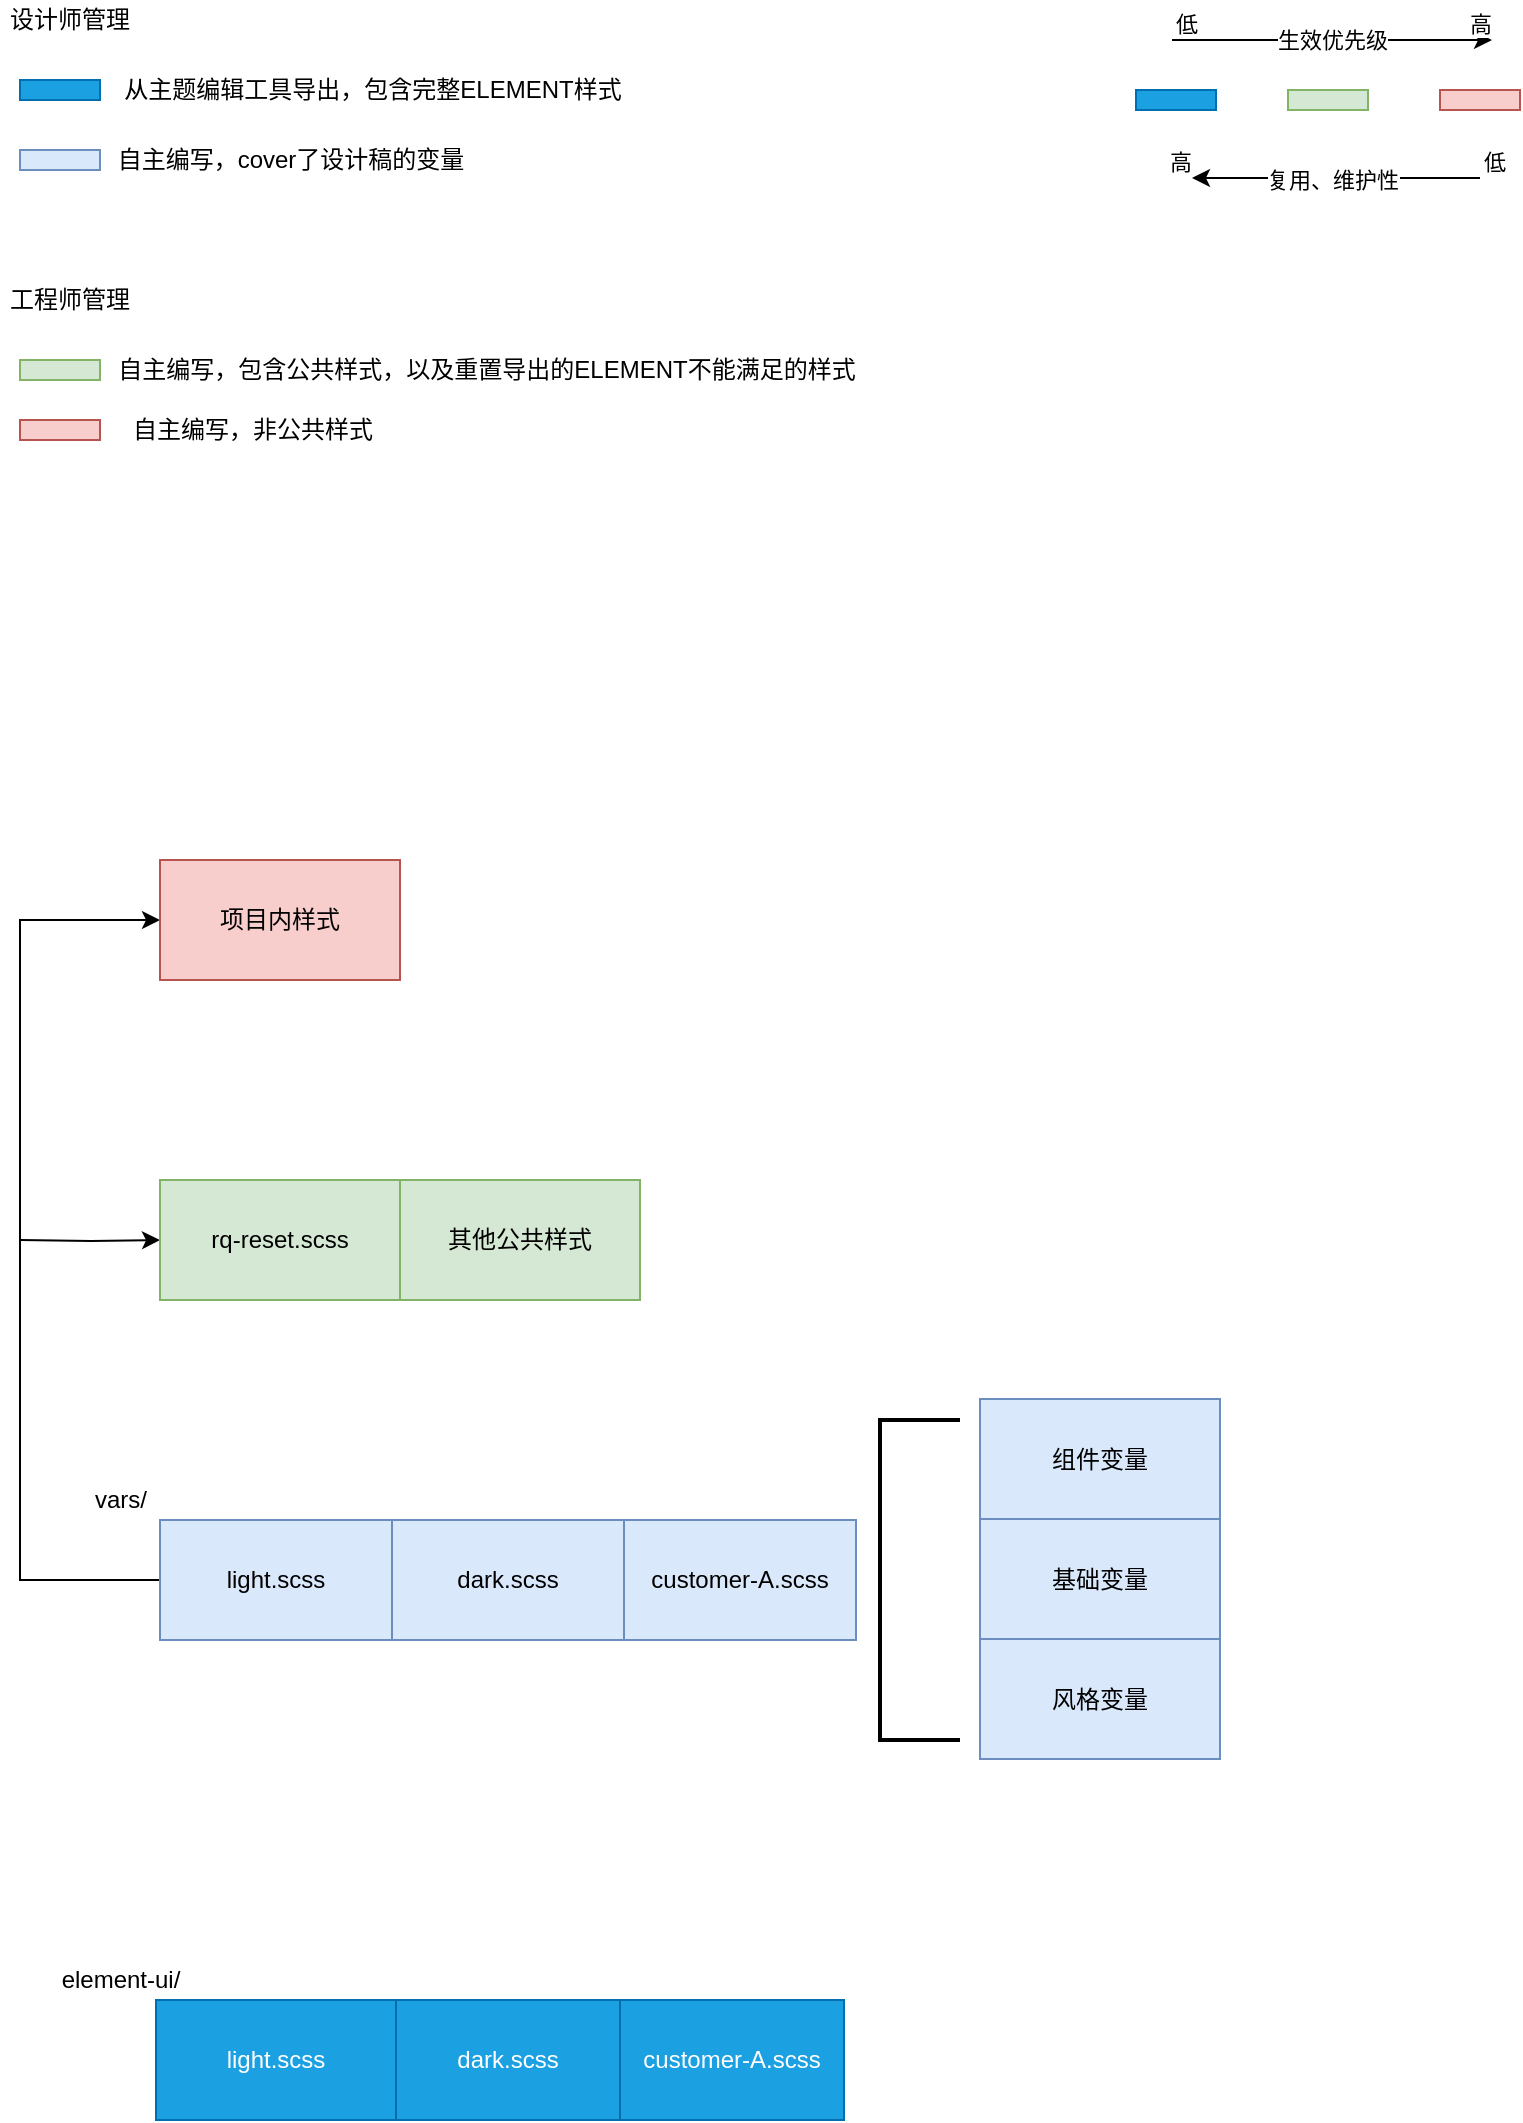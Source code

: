 <mxfile version="13.9.6" type="google"><diagram id="uR0QmgHeQthe4gF-VEY_" name="Page-1"><mxGraphModel dx="946" dy="2251" grid="1" gridSize="10" guides="1" tooltips="1" connect="1" arrows="1" fold="1" page="1" pageScale="1" pageWidth="827" pageHeight="1169" math="0" shadow="0"><root><mxCell id="0"/><mxCell id="1" parent="0"/><mxCell id="kWGqglS77Hu63aXjjs5o-1" value="dark.scss" style="rounded=0;whiteSpace=wrap;html=1;fillColor=#1ba1e2;strokeColor=#006EAF;fontColor=#ffffff;" parent="1" vertex="1"><mxGeometry x="218" y="1030" width="112" height="60" as="geometry"/></mxCell><mxCell id="kWGqglS77Hu63aXjjs5o-2" value="light.scss" style="rounded=0;whiteSpace=wrap;html=1;fillColor=#1ba1e2;strokeColor=#006EAF;fontColor=#ffffff;" parent="1" vertex="1"><mxGeometry x="98" y="1030" width="120" height="60" as="geometry"/></mxCell><mxCell id="kWGqglS77Hu63aXjjs5o-4" value="customer-A.scss" style="rounded=0;whiteSpace=wrap;html=1;fillColor=#1ba1e2;strokeColor=#006EAF;fontColor=#ffffff;" parent="1" vertex="1"><mxGeometry x="330" y="1030" width="112" height="60" as="geometry"/></mxCell><mxCell id="ekt1hA2vBkNq1eMBEix6-1" value="customer-A.scss" style="rounded=0;whiteSpace=wrap;html=1;fillColor=#dae8fc;strokeColor=#6c8ebf;" parent="1" vertex="1"><mxGeometry x="332" y="790" width="116" height="60" as="geometry"/></mxCell><mxCell id="ekt1hA2vBkNq1eMBEix6-3" value="风格变量" style="rounded=0;whiteSpace=wrap;html=1;fillColor=#dae8fc;strokeColor=#6c8ebf;" parent="1" vertex="1"><mxGeometry x="510" y="849.5" width="120" height="60" as="geometry"/></mxCell><mxCell id="ekt1hA2vBkNq1eMBEix6-4" value="组件变量" style="rounded=0;whiteSpace=wrap;html=1;fillColor=#dae8fc;strokeColor=#6c8ebf;" parent="1" vertex="1"><mxGeometry x="510" y="729.5" width="120" height="60" as="geometry"/></mxCell><mxCell id="gL-bYp8mY6dympsh6ueu-11" style="edgeStyle=orthogonalEdgeStyle;rounded=0;orthogonalLoop=1;jettySize=auto;html=1;exitX=0;exitY=0.5;exitDx=0;exitDy=0;entryX=0;entryY=0.5;entryDx=0;entryDy=0;" edge="1" parent="1" source="ekt1hA2vBkNq1eMBEix6-7" target="ekt1hA2vBkNq1eMBEix6-60"><mxGeometry relative="1" as="geometry"><mxPoint x="40" y="480" as="targetPoint"/><Array as="points"><mxPoint x="30" y="820"/><mxPoint x="30" y="490"/></Array></mxGeometry></mxCell><mxCell id="ekt1hA2vBkNq1eMBEix6-7" value="light.scss" style="rounded=0;whiteSpace=wrap;html=1;fillColor=#dae8fc;strokeColor=#6c8ebf;" parent="1" vertex="1"><mxGeometry x="100" y="790" width="116" height="60" as="geometry"/></mxCell><mxCell id="ekt1hA2vBkNq1eMBEix6-8" value="dark.scss" style="rounded=0;whiteSpace=wrap;html=1;fillColor=#dae8fc;strokeColor=#6c8ebf;" parent="1" vertex="1"><mxGeometry x="216" y="790" width="116" height="60" as="geometry"/></mxCell><mxCell id="ekt1hA2vBkNq1eMBEix6-9" value="设计师管理" style="text;html=1;strokeColor=none;fillColor=none;align=center;verticalAlign=middle;whiteSpace=wrap;rounded=0;" parent="1" vertex="1"><mxGeometry x="20" y="30" width="70" height="20" as="geometry"/></mxCell><mxCell id="ekt1hA2vBkNq1eMBEix6-10" value="" style="rounded=0;whiteSpace=wrap;html=1;fillColor=#1ba1e2;strokeColor=#006EAF;fontColor=#ffffff;" parent="1" vertex="1"><mxGeometry x="30" y="70" width="40" height="10" as="geometry"/></mxCell><mxCell id="ekt1hA2vBkNq1eMBEix6-12" value="从主题编辑工具导出，包含完整ELEMENT样式" style="text;html=1;align=center;verticalAlign=middle;resizable=0;points=[];autosize=1;" parent="1" vertex="1"><mxGeometry x="76" y="65" width="260" height="20" as="geometry"/></mxCell><mxCell id="ekt1hA2vBkNq1eMBEix6-14" value="" style="rounded=0;whiteSpace=wrap;html=1;fillColor=#dae8fc;strokeColor=#6c8ebf;" parent="1" vertex="1"><mxGeometry x="30" y="105" width="40" height="10" as="geometry"/></mxCell><mxCell id="ekt1hA2vBkNq1eMBEix6-16" value="自主编写，cover了设计稿的变量" style="text;html=1;align=center;verticalAlign=middle;resizable=0;points=[];autosize=1;" parent="1" vertex="1"><mxGeometry x="70" y="100" width="190" height="20" as="geometry"/></mxCell><mxCell id="ekt1hA2vBkNq1eMBEix6-19" style="edgeStyle=orthogonalEdgeStyle;rounded=0;orthogonalLoop=1;jettySize=auto;html=1;exitX=0.5;exitY=1;exitDx=0;exitDy=0;" parent="1" source="ekt1hA2vBkNq1eMBEix6-3" target="ekt1hA2vBkNq1eMBEix6-3" edge="1"><mxGeometry relative="1" as="geometry"/></mxCell><mxCell id="gL-bYp8mY6dympsh6ueu-12" style="edgeStyle=orthogonalEdgeStyle;rounded=0;orthogonalLoop=1;jettySize=auto;html=1;exitX=0;exitY=0.5;exitDx=0;exitDy=0;entryX=0;entryY=0.5;entryDx=0;entryDy=0;" edge="1" parent="1" target="ekt1hA2vBkNq1eMBEix6-20"><mxGeometry relative="1" as="geometry"><mxPoint x="30" y="650" as="sourcePoint"/></mxGeometry></mxCell><mxCell id="ekt1hA2vBkNq1eMBEix6-20" value="rq-reset.scss" style="rounded=0;whiteSpace=wrap;html=1;fillColor=#d5e8d4;strokeColor=#82b366;" parent="1" vertex="1"><mxGeometry x="100" y="620" width="120" height="60" as="geometry"/></mxCell><mxCell id="ekt1hA2vBkNq1eMBEix6-21" value="" style="rounded=0;whiteSpace=wrap;html=1;fillColor=#d5e8d4;strokeColor=#82b366;" parent="1" vertex="1"><mxGeometry x="30" y="210" width="40" height="10" as="geometry"/></mxCell><mxCell id="ekt1hA2vBkNq1eMBEix6-22" value="自主编写，包含公共样式，以及重置导出的ELEMENT不能满足的样式" style="text;html=1;align=center;verticalAlign=middle;resizable=0;points=[];autosize=1;" parent="1" vertex="1"><mxGeometry x="73" y="205" width="380" height="20" as="geometry"/></mxCell><mxCell id="ekt1hA2vBkNq1eMBEix6-23" value="工程师管理" style="text;html=1;strokeColor=none;fillColor=none;align=center;verticalAlign=middle;whiteSpace=wrap;rounded=0;" parent="1" vertex="1"><mxGeometry x="20" y="170" width="70" height="20" as="geometry"/></mxCell><mxCell id="ekt1hA2vBkNq1eMBEix6-26" value="" style="rounded=0;whiteSpace=wrap;html=1;fillColor=#d5e8d4;strokeColor=#82b366;" parent="1" vertex="1"><mxGeometry x="664" y="75" width="40" height="10" as="geometry"/></mxCell><mxCell id="ekt1hA2vBkNq1eMBEix6-27" value="" style="rounded=0;whiteSpace=wrap;html=1;fillColor=#1ba1e2;strokeColor=#006EAF;fontColor=#ffffff;" parent="1" vertex="1"><mxGeometry x="588" y="75" width="40" height="10" as="geometry"/></mxCell><mxCell id="ekt1hA2vBkNq1eMBEix6-30" value="" style="rounded=0;whiteSpace=wrap;html=1;fillColor=#f8cecc;strokeColor=#b85450;" parent="1" vertex="1"><mxGeometry x="740" y="75" width="40" height="10" as="geometry"/></mxCell><mxCell id="ekt1hA2vBkNq1eMBEix6-38" value="Label" style="endArrow=classic;html=1;" parent="1" edge="1"><mxGeometry relative="1" as="geometry"><mxPoint x="606" y="50" as="sourcePoint"/><mxPoint x="766" y="50" as="targetPoint"/></mxGeometry></mxCell><mxCell id="ekt1hA2vBkNq1eMBEix6-39" value="生效优先级" style="edgeLabel;resizable=0;html=1;align=center;verticalAlign=middle;" parent="ekt1hA2vBkNq1eMBEix6-38" connectable="0" vertex="1"><mxGeometry relative="1" as="geometry"/></mxCell><mxCell id="ekt1hA2vBkNq1eMBEix6-40" value="低" style="edgeLabel;resizable=0;html=1;align=left;verticalAlign=bottom;" parent="ekt1hA2vBkNq1eMBEix6-38" connectable="0" vertex="1"><mxGeometry x="-1" relative="1" as="geometry"/></mxCell><mxCell id="ekt1hA2vBkNq1eMBEix6-41" value="高" style="edgeLabel;resizable=0;html=1;align=right;verticalAlign=bottom;" parent="ekt1hA2vBkNq1eMBEix6-38" connectable="0" vertex="1"><mxGeometry x="1" relative="1" as="geometry"/></mxCell><mxCell id="ekt1hA2vBkNq1eMBEix6-54" value="" style="endArrow=classic;html=1;" parent="1" edge="1"><mxGeometry x="0.125" y="-20" relative="1" as="geometry"><mxPoint x="760" y="119" as="sourcePoint"/><mxPoint x="616" y="119" as="targetPoint"/><mxPoint as="offset"/></mxGeometry></mxCell><mxCell id="ekt1hA2vBkNq1eMBEix6-56" value="低" style="edgeLabel;resizable=0;html=1;align=left;verticalAlign=bottom;" parent="ekt1hA2vBkNq1eMBEix6-54" connectable="0" vertex="1"><mxGeometry x="-1" relative="1" as="geometry"/></mxCell><mxCell id="ekt1hA2vBkNq1eMBEix6-57" value="高" style="edgeLabel;resizable=0;html=1;align=right;verticalAlign=bottom;" parent="ekt1hA2vBkNq1eMBEix6-54" connectable="0" vertex="1"><mxGeometry x="1" relative="1" as="geometry"/></mxCell><mxCell id="ekt1hA2vBkNq1eMBEix6-58" value="&lt;span style=&quot;font-size: 11px ; background-color: rgb(255 , 255 , 255)&quot;&gt;复用、维护性&lt;/span&gt;" style="text;html=1;align=center;verticalAlign=middle;resizable=0;points=[];autosize=1;" parent="1" vertex="1"><mxGeometry x="646" y="110" width="80" height="20" as="geometry"/></mxCell><mxCell id="ekt1hA2vBkNq1eMBEix6-60" value="项目内样式" style="rounded=0;whiteSpace=wrap;html=1;fillColor=#f8cecc;strokeColor=#b85450;" parent="1" vertex="1"><mxGeometry x="100" y="460" width="120" height="60" as="geometry"/></mxCell><mxCell id="gL-bYp8mY6dympsh6ueu-1" value="其他公共样式" style="rounded=0;whiteSpace=wrap;html=1;fillColor=#d5e8d4;strokeColor=#82b366;" vertex="1" parent="1"><mxGeometry x="220" y="620" width="120" height="60" as="geometry"/></mxCell><mxCell id="gL-bYp8mY6dympsh6ueu-5" value="" style="rounded=0;whiteSpace=wrap;html=1;fillColor=#f8cecc;strokeColor=#b85450;" vertex="1" parent="1"><mxGeometry x="30" y="240" width="40" height="10" as="geometry"/></mxCell><mxCell id="gL-bYp8mY6dympsh6ueu-7" value="自主编写，非公共样式" style="text;html=1;align=center;verticalAlign=middle;resizable=0;points=[];autosize=1;" vertex="1" parent="1"><mxGeometry x="76" y="235" width="140" height="20" as="geometry"/></mxCell><mxCell id="gL-bYp8mY6dympsh6ueu-14" value="基础变量" style="rounded=0;whiteSpace=wrap;html=1;fillColor=#dae8fc;strokeColor=#6c8ebf;" vertex="1" parent="1"><mxGeometry x="510" y="789.5" width="120" height="60" as="geometry"/></mxCell><mxCell id="gL-bYp8mY6dympsh6ueu-15" value="" style="strokeWidth=2;html=1;shape=mxgraph.flowchart.annotation_1;align=left;pointerEvents=1;" vertex="1" parent="1"><mxGeometry x="460" y="740" width="40" height="160" as="geometry"/></mxCell><mxCell id="gL-bYp8mY6dympsh6ueu-17" value="element-ui/&lt;br&gt;" style="text;html=1;align=center;verticalAlign=middle;resizable=0;points=[];autosize=1;" vertex="1" parent="1"><mxGeometry x="45" y="1010" width="70" height="20" as="geometry"/></mxCell><mxCell id="gL-bYp8mY6dympsh6ueu-18" value="vars/" style="text;html=1;align=center;verticalAlign=middle;resizable=0;points=[];autosize=1;" vertex="1" parent="1"><mxGeometry x="60" y="770" width="40" height="20" as="geometry"/></mxCell></root></mxGraphModel></diagram></mxfile>